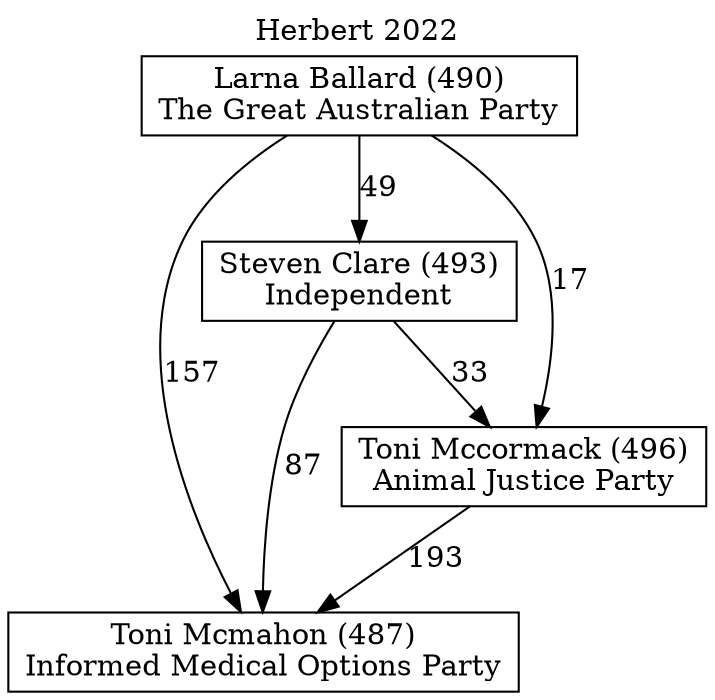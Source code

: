 // House preference flow
digraph "Toni Mcmahon (487)_Herbert_2022" {
	graph [label="Herbert 2022" labelloc=t mclimit=10]
	node [shape=box]
	"Steven Clare (493)" [label="Steven Clare (493)
Independent"]
	"Toni Mcmahon (487)" [label="Toni Mcmahon (487)
Informed Medical Options Party"]
	"Larna Ballard (490)" [label="Larna Ballard (490)
The Great Australian Party"]
	"Toni Mccormack (496)" [label="Toni Mccormack (496)
Animal Justice Party"]
	"Steven Clare (493)" -> "Toni Mccormack (496)" [label=33]
	"Larna Ballard (490)" -> "Toni Mcmahon (487)" [label=157]
	"Larna Ballard (490)" -> "Steven Clare (493)" [label=49]
	"Larna Ballard (490)" -> "Toni Mccormack (496)" [label=17]
	"Toni Mccormack (496)" -> "Toni Mcmahon (487)" [label=193]
	"Steven Clare (493)" -> "Toni Mcmahon (487)" [label=87]
}
